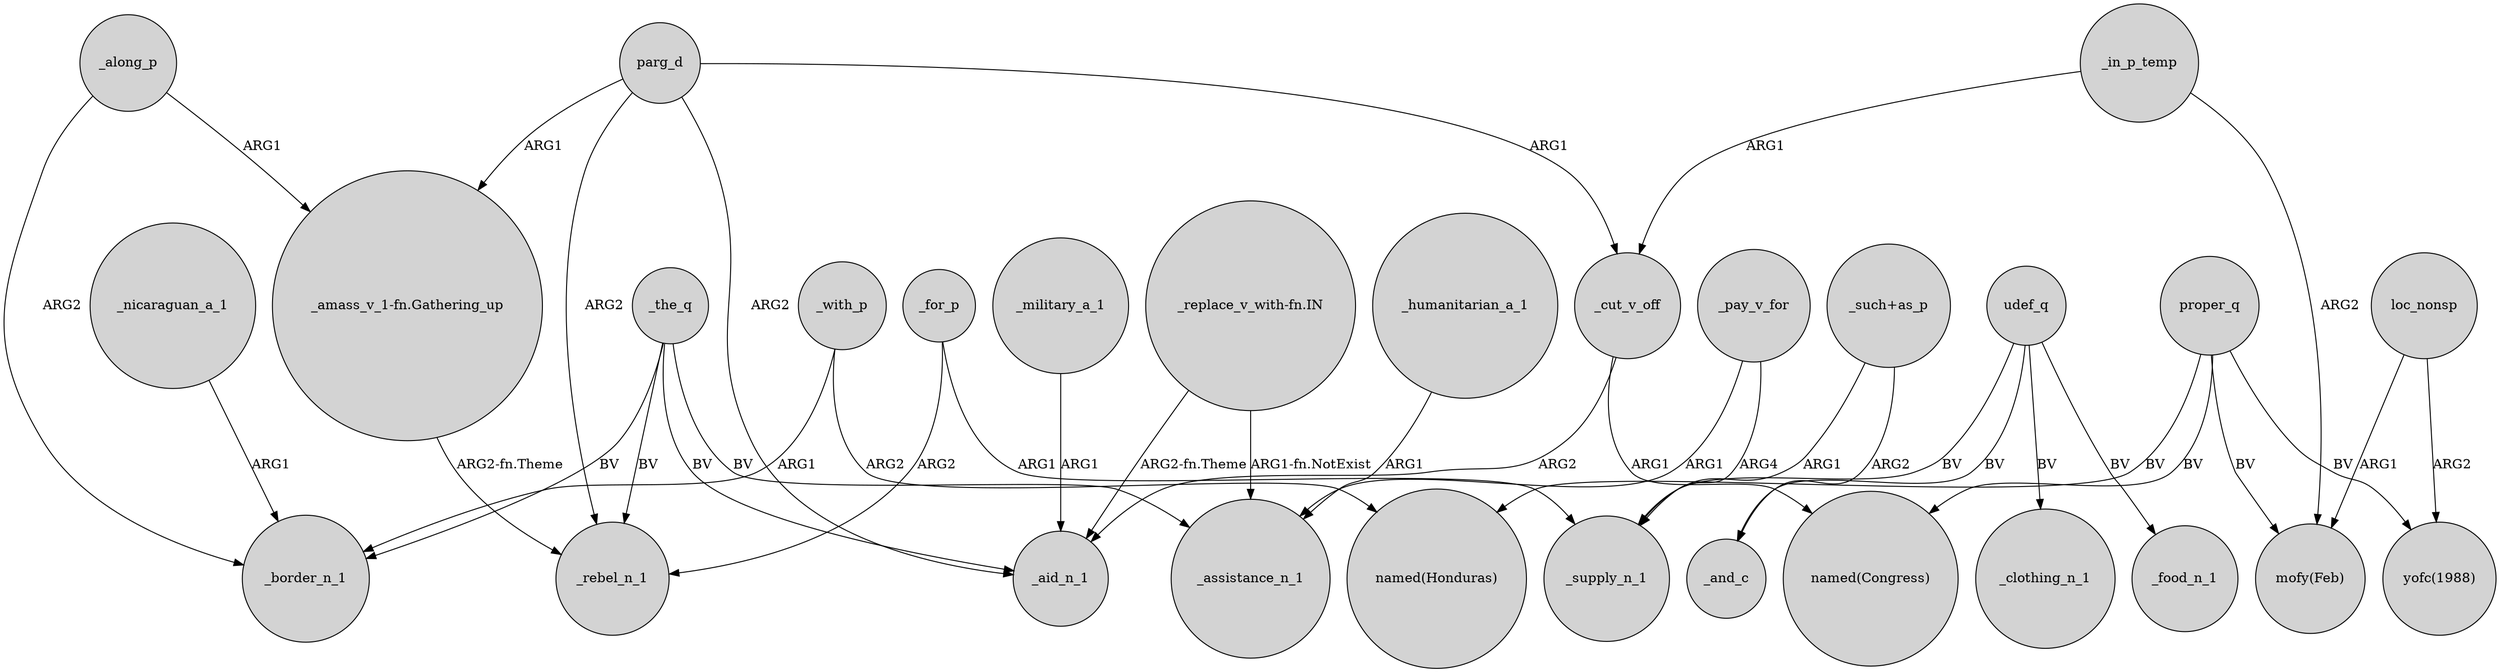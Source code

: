 digraph {
	node [shape=circle style=filled]
	_with_p -> _border_n_1 [label=ARG1]
	parg_d -> "_amass_v_1-fn.Gathering_up" [label=ARG1]
	_nicaraguan_a_1 -> _border_n_1 [label=ARG1]
	_in_p_temp -> _cut_v_off [label=ARG1]
	_military_a_1 -> _aid_n_1 [label=ARG1]
	_for_p -> _rebel_n_1 [label=ARG2]
	loc_nonsp -> "yofc(1988)" [label=ARG2]
	_cut_v_off -> _aid_n_1 [label=ARG2]
	_humanitarian_a_1 -> _assistance_n_1 [label=ARG1]
	proper_q -> "named(Honduras)" [label=BV]
	loc_nonsp -> "mofy(Feb)" [label=ARG1]
	udef_q -> _supply_n_1 [label=BV]
	udef_q -> _food_n_1 [label=BV]
	proper_q -> "named(Congress)" [label=BV]
	"_such+as_p" -> _supply_n_1 [label=ARG1]
	_along_p -> "_amass_v_1-fn.Gathering_up" [label=ARG1]
	parg_d -> _aid_n_1 [label=ARG2]
	"_amass_v_1-fn.Gathering_up" -> _rebel_n_1 [label="ARG2-fn.Theme"]
	_the_q -> _assistance_n_1 [label=BV]
	"_such+as_p" -> _and_c [label=ARG2]
	udef_q -> _clothing_n_1 [label=BV]
	parg_d -> _rebel_n_1 [label=ARG2]
	_cut_v_off -> "named(Congress)" [label=ARG1]
	proper_q -> "yofc(1988)" [label=BV]
	proper_q -> "mofy(Feb)" [label=BV]
	_pay_v_for -> _supply_n_1 [label=ARG4]
	_in_p_temp -> "mofy(Feb)" [label=ARG2]
	parg_d -> _cut_v_off [label=ARG1]
	_pay_v_for -> _assistance_n_1 [label=ARG1]
	_the_q -> _aid_n_1 [label=BV]
	"_replace_v_with-fn.IN" -> _aid_n_1 [label="ARG2-fn.Theme"]
	udef_q -> _and_c [label=BV]
	"_replace_v_with-fn.IN" -> _assistance_n_1 [label="ARG1-fn.NotExist"]
	_for_p -> _supply_n_1 [label=ARG1]
	_with_p -> "named(Honduras)" [label=ARG2]
	_along_p -> _border_n_1 [label=ARG2]
	_the_q -> _rebel_n_1 [label=BV]
	_the_q -> _border_n_1 [label=BV]
}
